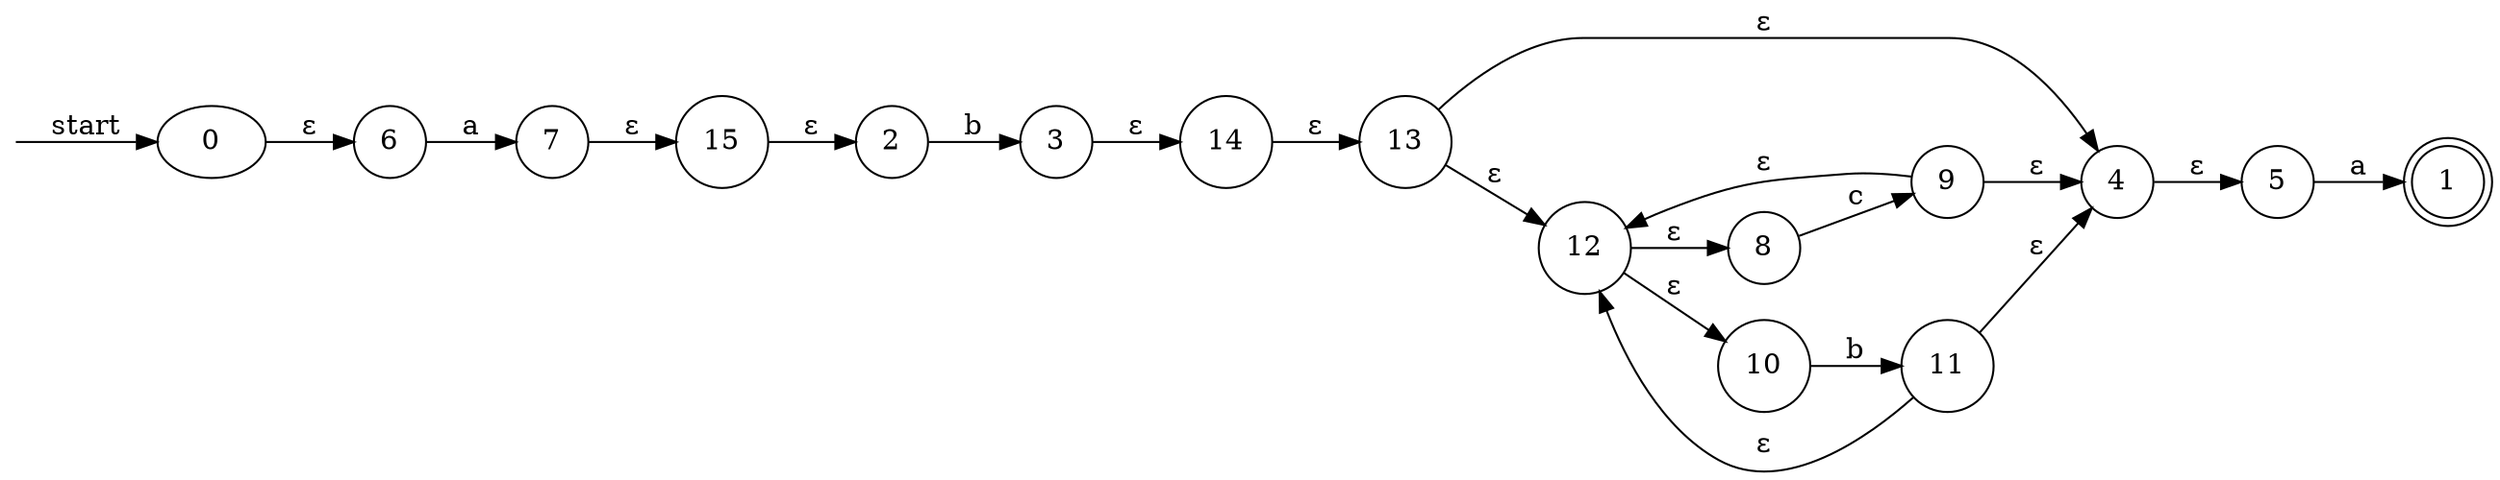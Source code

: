 digraph enfa {
    rankdir = LR;
    __start [style = invis, shape = point];
    __start -> "0" [ label = "start" ];
    node [shape = doublecircle]; "1"
    node [shape = circle];
    "2" -> "3" [ label = "b" ];
    "4" -> "5" [ label = "&epsilon;" ];
    "5" -> "1" [ label = "a" ];
    "9" -> "12" [ label = "&epsilon;" ];
    "9" -> "4" [ label = "&epsilon;" ];
    "6" -> "7" [ label = "a" ];
    "8" -> "9" [ label = "c" ];
    "10" -> "11" [ label = "b" ];
    "11" -> "12" [ label = "&epsilon;" ];
    "11" -> "4" [ label = "&epsilon;" ];
    "12" -> "8" [ label = "&epsilon;" ];
    "12" -> "10" [ label = "&epsilon;" ];
    "13" -> "12" [ label = "&epsilon;" ];
    "13" -> "4" [ label = "&epsilon;" ];
    "0" -> "6" [ label = "&epsilon;" ];
    "14" -> "13" [ label = "&epsilon;" ];
    "15" -> "2" [ label = "&epsilon;" ];
    "3" -> "14" [ label = "&epsilon;" ];
    "7" -> "15" [ label = "&epsilon;" ];
}
